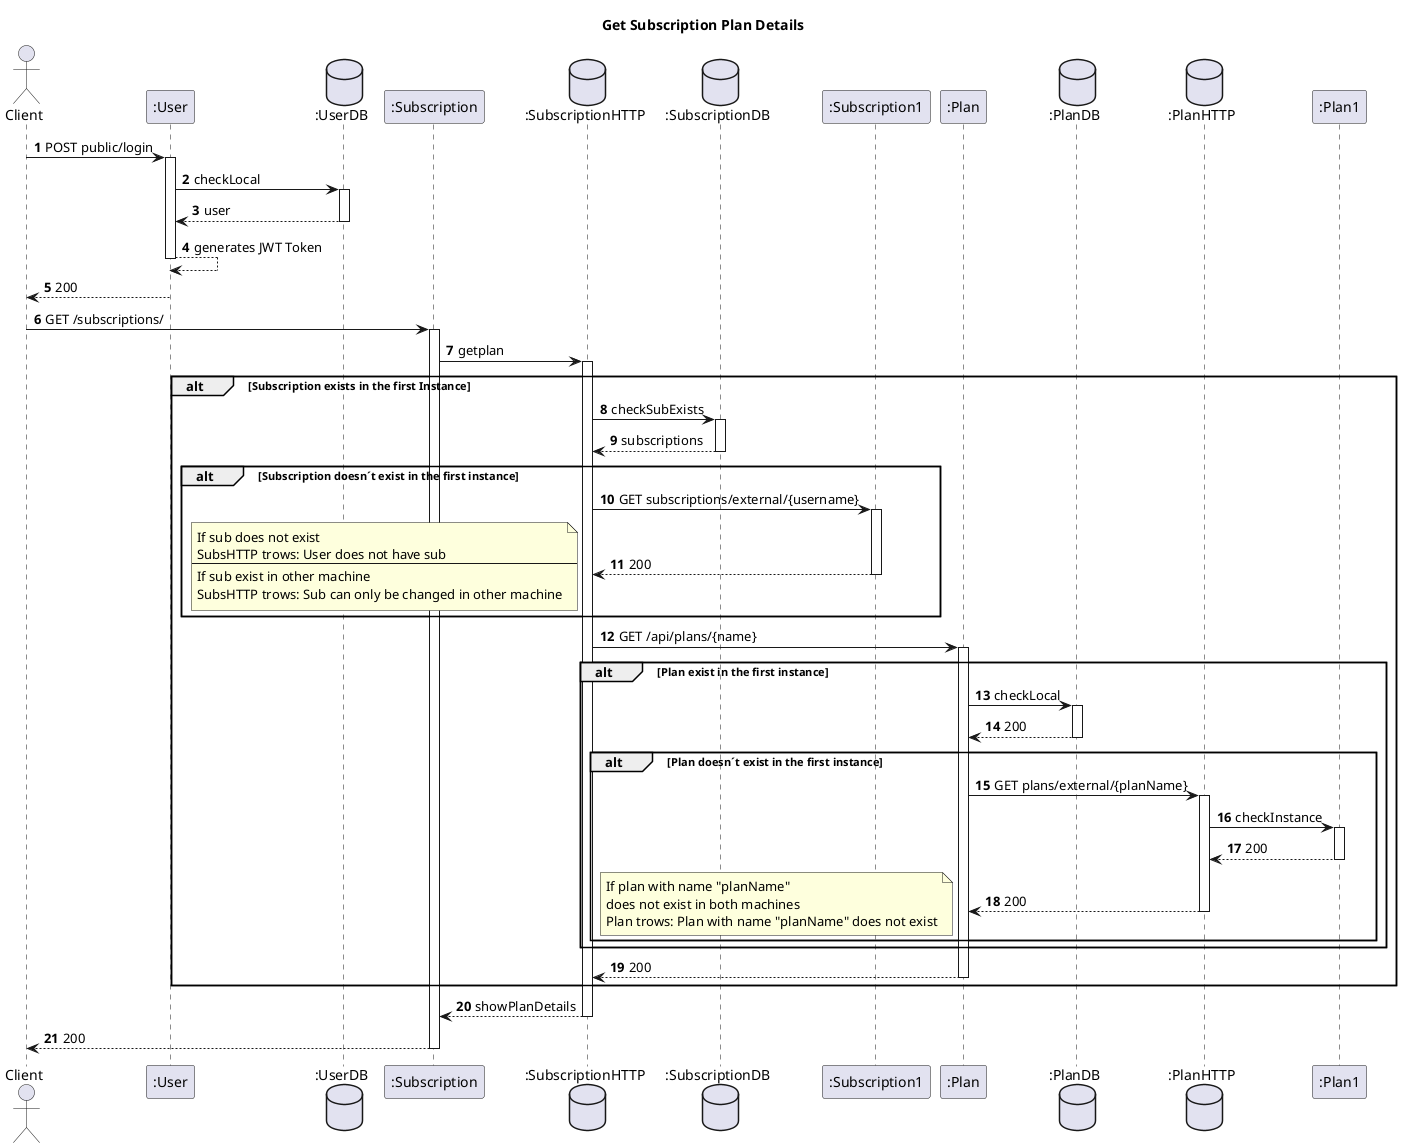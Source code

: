 @startuml
'https://plantuml.com/sequence-diagram
autoactivate on
autonumber
title Get Subscription Plan Details

autonumber

actor "Client" as Ac

participant ":User" as User
database ":UserDB" as Udb

participant ":Subscription" as Auth
database ":SubscriptionHTTP" as SHTTP

database ":SubscriptionDB" as SDB
participant ":Subscription1" as Serv
participant ":Plan" as Plan
database ":PlanDB" as PDB
database ":PlanHTTP" as PHTTP
participant ":Plan1" as Plan1

Ac->User: POST public/login
User->Udb:checkLocal
Udb-->User:user
User-->User:generates JWT Token
User-->Ac:200



Ac->Auth:   GET /subscriptions/
Auth->SHTTP: getplan


alt Subscription exists in the first Instance
SHTTP->SDB:checkSubExists
SDB-->SHTTP:subscriptions
alt Subscription doesn´t exist in the first instance
SHTTP->Serv:GET subscriptions/external/{username}
Serv-->SHTTP:200
note left
If sub does not exist
SubsHTTP trows: User does not have sub
--
If sub exist in other machine
SubsHTTP trows: Sub can only be changed in other machine
end note
end
SHTTP->Plan:GET /api/plans/{name}

alt Plan exist in the first instance
Plan->PDB:checkLocal
PDB-->Plan:200
alt Plan doesn´t exist in the first instance
Plan->PHTTP:GET plans/external/{planName}
PHTTP->Plan1:checkInstance
Plan1-->PHTTP:200
PHTTP-->Plan:200
note left
If plan with name "planName"
does not exist in both machines
Plan trows: Plan with name "planName" does not exist
end note
end
end
Plan-->SHTTP:200
end

SHTTP-->Auth:showPlanDetails

Auth-->Ac:200
@enduml